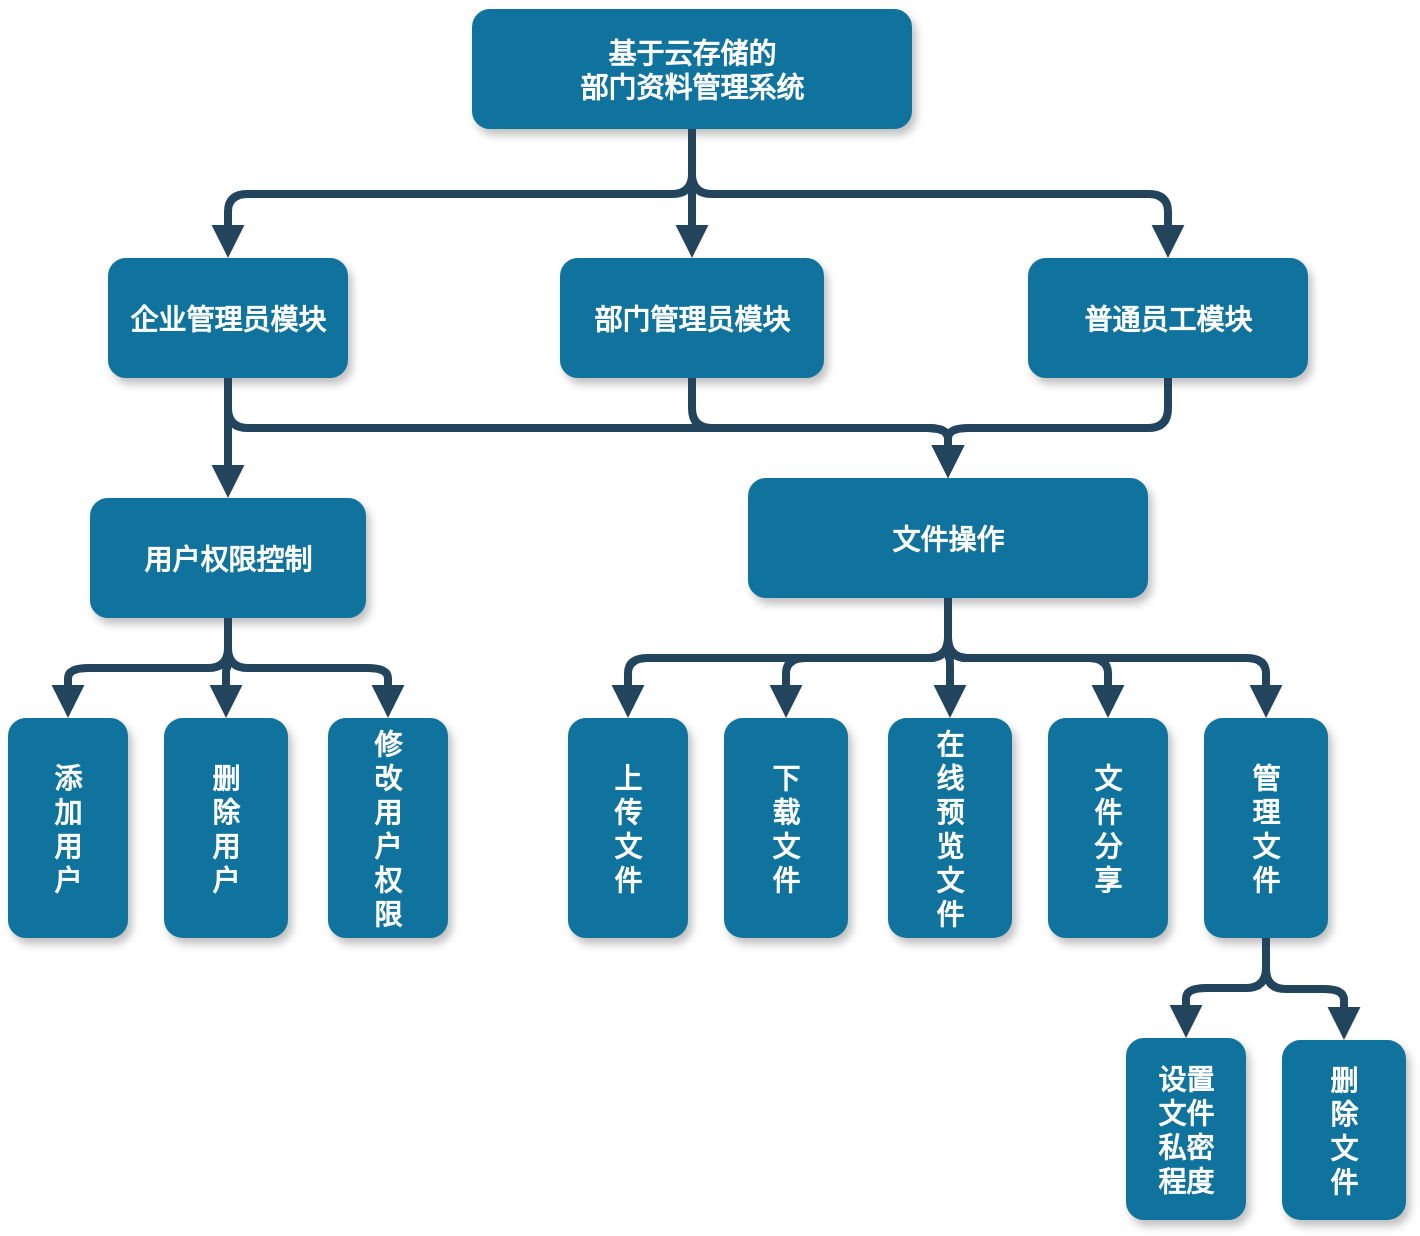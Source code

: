 <mxfile version="15.4.1" type="github">
  <diagram name="Page-1" id="97916047-d0de-89f5-080d-49f4d83e522f">
    <mxGraphModel dx="922" dy="472" grid="1" gridSize="10" guides="1" tooltips="1" connect="1" arrows="1" fold="1" page="1" pageScale="1.5" pageWidth="1169" pageHeight="827" background="none" math="0" shadow="0">
      <root>
        <mxCell id="0" />
        <mxCell id="1" parent="0" />
        <mxCell id="3" value="基于云存储的&#xa;部门资料管理系统" style="rounded=1;fillColor=#10739E;strokeColor=none;shadow=1;gradientColor=none;fontStyle=1;fontColor=#FFFFFF;fontSize=14;" parent="1" vertex="1">
          <mxGeometry x="662" y="345.5" width="220" height="60" as="geometry" />
        </mxCell>
        <mxCell id="4" value="企业管理员模块" style="rounded=1;fillColor=#10739E;strokeColor=none;shadow=1;gradientColor=none;fontStyle=1;fontColor=#FFFFFF;fontSize=14;" parent="1" vertex="1">
          <mxGeometry x="480" y="470" width="120" height="60" as="geometry" />
        </mxCell>
        <mxCell id="5" value="部门管理员模块" style="rounded=1;fillColor=#10739E;strokeColor=none;shadow=1;gradientColor=none;fontStyle=1;fontColor=#FFFFFF;fontSize=14;" parent="1" vertex="1">
          <mxGeometry x="706" y="470" width="132" height="60" as="geometry" />
        </mxCell>
        <mxCell id="6" value="普通员工模块" style="rounded=1;fillColor=#10739E;strokeColor=none;shadow=1;gradientColor=none;fontStyle=1;fontColor=#FFFFFF;fontSize=14;" parent="1" vertex="1">
          <mxGeometry x="940" y="470" width="140" height="60" as="geometry" />
        </mxCell>
        <mxCell id="8" value="用户权限控制" style="rounded=1;fillColor=#10739E;strokeColor=none;shadow=1;gradientColor=none;fontStyle=1;fontColor=#FFFFFF;fontSize=14;" parent="1" vertex="1">
          <mxGeometry x="471" y="590" width="138" height="60" as="geometry" />
        </mxCell>
        <mxCell id="9" value="添&#xa;加&#xa;用&#xa;户" style="rounded=1;fillColor=#10739E;strokeColor=none;shadow=1;gradientColor=none;fontStyle=1;fontColor=#FFFFFF;fontSize=14;" parent="1" vertex="1">
          <mxGeometry x="430" y="700" width="60" height="110" as="geometry" />
        </mxCell>
        <mxCell id="10" value="删&#xa;除&#xa;用&#xa;户" style="rounded=1;fillColor=#10739E;strokeColor=none;shadow=1;gradientColor=none;fontStyle=1;fontColor=#FFFFFF;fontSize=14;" parent="1" vertex="1">
          <mxGeometry x="508" y="700" width="62" height="110" as="geometry" />
        </mxCell>
        <mxCell id="13" value="文件操作" style="rounded=1;fillColor=#10739E;strokeColor=none;shadow=1;gradientColor=none;fontStyle=1;fontColor=#FFFFFF;fontSize=14;" parent="1" vertex="1">
          <mxGeometry x="800" y="580" width="200" height="60" as="geometry" />
        </mxCell>
        <mxCell id="30" value="" style="edgeStyle=elbowEdgeStyle;elbow=vertical;strokeWidth=4;endArrow=block;endFill=1;fontStyle=1;strokeColor=#23445D;" parent="1" source="3" target="5" edge="1">
          <mxGeometry x="22" y="165.5" width="100" height="100" as="geometry">
            <mxPoint x="22" y="265.5" as="sourcePoint" />
            <mxPoint x="122" y="165.5" as="targetPoint" />
          </mxGeometry>
        </mxCell>
        <mxCell id="31" value="" style="edgeStyle=elbowEdgeStyle;elbow=vertical;strokeWidth=4;endArrow=block;endFill=1;fontStyle=1;strokeColor=#23445D;" parent="1" source="3" target="4" edge="1">
          <mxGeometry x="22" y="165.5" width="100" height="100" as="geometry">
            <mxPoint x="22" y="265.5" as="sourcePoint" />
            <mxPoint x="122" y="165.5" as="targetPoint" />
          </mxGeometry>
        </mxCell>
        <mxCell id="32" value="" style="edgeStyle=elbowEdgeStyle;elbow=vertical;strokeWidth=4;endArrow=block;endFill=1;fontStyle=1;strokeColor=#23445D;" parent="1" source="3" target="6" edge="1">
          <mxGeometry x="22" y="165.5" width="100" height="100" as="geometry">
            <mxPoint x="22" y="265.5" as="sourcePoint" />
            <mxPoint x="122" y="165.5" as="targetPoint" />
          </mxGeometry>
        </mxCell>
        <mxCell id="34" value="" style="edgeStyle=elbowEdgeStyle;elbow=vertical;strokeWidth=4;endArrow=block;endFill=1;fontStyle=1;strokeColor=#23445D;exitX=0.5;exitY=1;exitDx=0;exitDy=0;entryX=0.5;entryY=0;entryDx=0;entryDy=0;" parent="1" source="4" target="8" edge="1">
          <mxGeometry x="22" y="165.5" width="100" height="100" as="geometry">
            <mxPoint x="22" y="265.5" as="sourcePoint" />
            <mxPoint x="122" y="165.5" as="targetPoint" />
            <Array as="points">
              <mxPoint x="510" y="550" />
            </Array>
          </mxGeometry>
        </mxCell>
        <mxCell id="38" value="" style="edgeStyle=elbowEdgeStyle;elbow=vertical;strokeWidth=4;endArrow=block;endFill=1;fontStyle=1;strokeColor=#23445D;" parent="1" source="8" target="9" edge="1">
          <mxGeometry x="223" y="160" width="100" height="100" as="geometry">
            <mxPoint x="223" y="260" as="sourcePoint" />
            <mxPoint x="323" y="160" as="targetPoint" />
          </mxGeometry>
        </mxCell>
        <mxCell id="39" value="" style="edgeStyle=elbowEdgeStyle;elbow=vertical;strokeWidth=4;endArrow=block;endFill=1;fontStyle=1;strokeColor=#23445D;exitX=0.5;exitY=1;exitDx=0;exitDy=0;" parent="1" source="8" target="10" edge="1">
          <mxGeometry x="223" y="170" width="100" height="100" as="geometry">
            <mxPoint x="223" y="270" as="sourcePoint" />
            <mxPoint x="323" y="170" as="targetPoint" />
          </mxGeometry>
        </mxCell>
        <mxCell id="8gR4k9hS2bmVwcNFK7TS-55" value="修&#xa;改&#xa;用&#xa;户&#xa;权&#xa;限" style="rounded=1;fillColor=#10739E;strokeColor=none;shadow=1;gradientColor=none;fontStyle=1;fontColor=#FFFFFF;fontSize=14;" vertex="1" parent="1">
          <mxGeometry x="590" y="700" width="60" height="110" as="geometry" />
        </mxCell>
        <mxCell id="8gR4k9hS2bmVwcNFK7TS-57" value="" style="edgeStyle=elbowEdgeStyle;elbow=vertical;strokeWidth=4;endArrow=block;endFill=1;fontStyle=1;strokeColor=#23445D;exitX=0.5;exitY=1;exitDx=0;exitDy=0;entryX=0.5;entryY=0;entryDx=0;entryDy=0;" edge="1" parent="1" source="8" target="8gR4k9hS2bmVwcNFK7TS-55">
          <mxGeometry x="233" y="180" width="100" height="100" as="geometry">
            <mxPoint x="550" y="690" as="sourcePoint" />
            <mxPoint x="552" y="810" as="targetPoint" />
          </mxGeometry>
        </mxCell>
        <mxCell id="8gR4k9hS2bmVwcNFK7TS-60" value="" style="edgeStyle=elbowEdgeStyle;elbow=vertical;strokeWidth=4;endArrow=block;endFill=1;fontStyle=1;strokeColor=#23445D;exitX=0.5;exitY=1;exitDx=0;exitDy=0;entryX=0.5;entryY=0;entryDx=0;entryDy=0;" edge="1" parent="1" source="5" target="13">
          <mxGeometry x="20" y="290" width="100" height="100" as="geometry">
            <mxPoint x="770" y="530" as="sourcePoint" />
            <mxPoint x="1038" y="594.5" as="targetPoint" />
          </mxGeometry>
        </mxCell>
        <mxCell id="8gR4k9hS2bmVwcNFK7TS-61" value="上&#xa;传&#xa;文&#xa;件" style="rounded=1;fillColor=#10739E;strokeColor=none;shadow=1;gradientColor=none;fontStyle=1;fontColor=#FFFFFF;fontSize=14;" vertex="1" parent="1">
          <mxGeometry x="710" y="700" width="60" height="110" as="geometry" />
        </mxCell>
        <mxCell id="8gR4k9hS2bmVwcNFK7TS-62" value="下&#xa;载&#xa;文&#xa;件" style="rounded=1;fillColor=#10739E;strokeColor=none;shadow=1;gradientColor=none;fontStyle=1;fontColor=#FFFFFF;fontSize=14;" vertex="1" parent="1">
          <mxGeometry x="788" y="700" width="62" height="110" as="geometry" />
        </mxCell>
        <mxCell id="8gR4k9hS2bmVwcNFK7TS-63" value="" style="edgeStyle=elbowEdgeStyle;elbow=vertical;strokeWidth=4;endArrow=block;endFill=1;fontStyle=1;strokeColor=#23445D;exitX=0.5;exitY=1;exitDx=0;exitDy=0;" edge="1" parent="1" target="8gR4k9hS2bmVwcNFK7TS-61" source="13">
          <mxGeometry x="472" y="170" width="100" height="100" as="geometry">
            <mxPoint x="850" y="650" as="sourcePoint" />
            <mxPoint x="572" y="170" as="targetPoint" />
          </mxGeometry>
        </mxCell>
        <mxCell id="8gR4k9hS2bmVwcNFK7TS-64" value="" style="edgeStyle=elbowEdgeStyle;elbow=vertical;strokeWidth=4;endArrow=block;endFill=1;fontStyle=1;strokeColor=#23445D;exitX=0.5;exitY=1;exitDx=0;exitDy=0;" edge="1" parent="1" target="8gR4k9hS2bmVwcNFK7TS-62" source="13">
          <mxGeometry x="472" y="180" width="100" height="100" as="geometry">
            <mxPoint x="789" y="690" as="sourcePoint" />
            <mxPoint x="572" y="180" as="targetPoint" />
          </mxGeometry>
        </mxCell>
        <mxCell id="8gR4k9hS2bmVwcNFK7TS-65" value="在&#xa;线&#xa;预&#xa;览&#xa;文&#xa;件" style="rounded=1;fillColor=#10739E;strokeColor=none;shadow=1;gradientColor=none;fontStyle=1;fontColor=#FFFFFF;fontSize=14;" vertex="1" parent="1">
          <mxGeometry x="870" y="700" width="62" height="110" as="geometry" />
        </mxCell>
        <mxCell id="8gR4k9hS2bmVwcNFK7TS-66" value="" style="edgeStyle=elbowEdgeStyle;elbow=vertical;strokeWidth=4;endArrow=block;endFill=1;fontStyle=1;strokeColor=#23445D;exitX=0.5;exitY=1;exitDx=0;exitDy=0;entryX=0.5;entryY=0;entryDx=0;entryDy=0;" edge="1" parent="1" target="8gR4k9hS2bmVwcNFK7TS-65" source="13">
          <mxGeometry x="482" y="190" width="100" height="100" as="geometry">
            <mxPoint x="789" y="690" as="sourcePoint" />
            <mxPoint x="801" y="820" as="targetPoint" />
          </mxGeometry>
        </mxCell>
        <mxCell id="8gR4k9hS2bmVwcNFK7TS-67" value="文&#xa;件&#xa;分&#xa;享" style="rounded=1;fillColor=#10739E;strokeColor=none;shadow=1;gradientColor=none;fontStyle=1;fontColor=#FFFFFF;fontSize=14;" vertex="1" parent="1">
          <mxGeometry x="950" y="700" width="60" height="110" as="geometry" />
        </mxCell>
        <mxCell id="8gR4k9hS2bmVwcNFK7TS-68" value="管&#xa;理&#xa;文&#xa;件" style="rounded=1;fillColor=#10739E;strokeColor=none;shadow=1;gradientColor=none;fontStyle=1;fontColor=#FFFFFF;fontSize=14;" vertex="1" parent="1">
          <mxGeometry x="1028" y="700" width="62" height="110" as="geometry" />
        </mxCell>
        <mxCell id="8gR4k9hS2bmVwcNFK7TS-69" value="" style="edgeStyle=elbowEdgeStyle;elbow=vertical;strokeWidth=4;endArrow=block;endFill=1;fontStyle=1;strokeColor=#23445D;exitX=0.5;exitY=1;exitDx=0;exitDy=0;" edge="1" parent="1" target="8gR4k9hS2bmVwcNFK7TS-67" source="13">
          <mxGeometry x="712" y="170" width="100" height="100" as="geometry">
            <mxPoint x="1029" y="690" as="sourcePoint" />
            <mxPoint x="812" y="170" as="targetPoint" />
          </mxGeometry>
        </mxCell>
        <mxCell id="8gR4k9hS2bmVwcNFK7TS-70" value="" style="edgeStyle=elbowEdgeStyle;elbow=vertical;strokeWidth=4;endArrow=block;endFill=1;fontStyle=1;strokeColor=#23445D;exitX=0.5;exitY=1;exitDx=0;exitDy=0;" edge="1" parent="1" target="8gR4k9hS2bmVwcNFK7TS-68" source="13">
          <mxGeometry x="712" y="180" width="100" height="100" as="geometry">
            <mxPoint x="1029" y="690" as="sourcePoint" />
            <mxPoint x="812" y="180" as="targetPoint" />
          </mxGeometry>
        </mxCell>
        <mxCell id="8gR4k9hS2bmVwcNFK7TS-74" value="" style="edgeStyle=elbowEdgeStyle;elbow=vertical;strokeWidth=4;endArrow=block;endFill=1;fontStyle=1;strokeColor=#23445D;exitX=0.5;exitY=1;exitDx=0;exitDy=0;entryX=0.5;entryY=0;entryDx=0;entryDy=0;" edge="1" parent="1" source="4" target="13">
          <mxGeometry x="30" y="300" width="100" height="100" as="geometry">
            <mxPoint x="782" y="540" as="sourcePoint" />
            <mxPoint x="1000" y="580" as="targetPoint" />
          </mxGeometry>
        </mxCell>
        <mxCell id="8gR4k9hS2bmVwcNFK7TS-75" value="" style="edgeStyle=elbowEdgeStyle;elbow=vertical;strokeWidth=4;endArrow=block;endFill=1;fontStyle=1;strokeColor=#23445D;exitX=0.5;exitY=1;exitDx=0;exitDy=0;entryX=0.5;entryY=0;entryDx=0;entryDy=0;" edge="1" parent="1" source="6" target="13">
          <mxGeometry x="40" y="310" width="100" height="100" as="geometry">
            <mxPoint x="792" y="550" as="sourcePoint" />
            <mxPoint x="1000" y="580" as="targetPoint" />
          </mxGeometry>
        </mxCell>
        <mxCell id="8gR4k9hS2bmVwcNFK7TS-76" value="设置&#xa;文件&#xa;私密&#xa;程度" style="rounded=1;fillColor=#10739E;strokeColor=none;shadow=1;gradientColor=none;fontStyle=1;fontColor=#FFFFFF;fontSize=14;" vertex="1" parent="1">
          <mxGeometry x="989" y="860" width="60" height="91" as="geometry" />
        </mxCell>
        <mxCell id="8gR4k9hS2bmVwcNFK7TS-77" value="删&#xa;除&#xa;文&#xa;件" style="rounded=1;fillColor=#10739E;strokeColor=none;shadow=1;gradientColor=none;fontStyle=1;fontColor=#FFFFFF;fontSize=14;" vertex="1" parent="1">
          <mxGeometry x="1067" y="861" width="62" height="90" as="geometry" />
        </mxCell>
        <mxCell id="8gR4k9hS2bmVwcNFK7TS-78" value="" style="edgeStyle=elbowEdgeStyle;elbow=vertical;strokeWidth=4;endArrow=block;endFill=1;fontStyle=1;strokeColor=#23445D;exitX=0.5;exitY=1;exitDx=0;exitDy=0;" edge="1" parent="1" target="8gR4k9hS2bmVwcNFK7TS-76" source="8gR4k9hS2bmVwcNFK7TS-68">
          <mxGeometry x="743" y="370" width="100" height="100" as="geometry">
            <mxPoint x="1060" y="860" as="sourcePoint" />
            <mxPoint x="843" y="370" as="targetPoint" />
          </mxGeometry>
        </mxCell>
        <mxCell id="8gR4k9hS2bmVwcNFK7TS-79" value="" style="edgeStyle=elbowEdgeStyle;elbow=vertical;strokeWidth=4;endArrow=block;endFill=1;fontStyle=1;strokeColor=#23445D;exitX=0.5;exitY=1;exitDx=0;exitDy=0;" edge="1" parent="1" target="8gR4k9hS2bmVwcNFK7TS-77" source="8gR4k9hS2bmVwcNFK7TS-68">
          <mxGeometry x="743" y="380" width="100" height="100" as="geometry">
            <mxPoint x="1060" y="860" as="sourcePoint" />
            <mxPoint x="843" y="380" as="targetPoint" />
          </mxGeometry>
        </mxCell>
      </root>
    </mxGraphModel>
  </diagram>
</mxfile>
